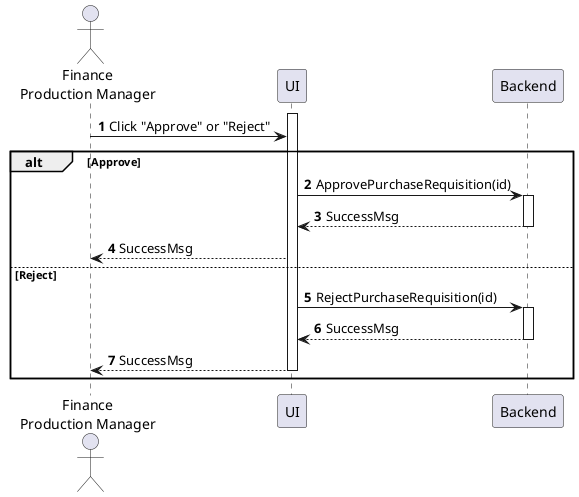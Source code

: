 @startuml purchase-requisition-approve
autonumber

actor "Finance\nProduction Manager" as a
participant UI as f
participant Backend as b

activate f
a -> f : Click "Approve" or "Reject"

alt Approve
    f -> b : ApprovePurchaseRequisition(id)
    activate b
    b --> f : SuccessMsg
    deactivate b
    f --> a : SuccessMsg
else Reject
    f -> b : RejectPurchaseRequisition(id)
    activate b
    return SuccessMsg
    f --> a : SuccessMsg
    deactivate f
end
@enduml
